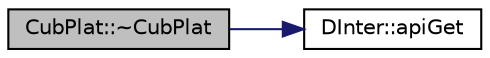 digraph "CubPlat::~CubPlat"
{
 // LATEX_PDF_SIZE
  edge [fontname="Helvetica",fontsize="10",labelfontname="Helvetica",labelfontsize="10"];
  node [fontname="Helvetica",fontsize="10",shape=record];
  rankdir="LR";
  Node1 [label="CubPlat::~CubPlat",height=0.2,width=0.4,color="black", fillcolor="grey75", style="filled", fontcolor="black",tooltip="Destruktor obiektu klasy CubPlat."];
  Node1 -> Node2 [color="midnightblue",fontsize="10",style="solid",fontname="Helvetica"];
  Node2 [label="DInter::apiGet",height=0.2,width=0.4,color="black", fillcolor="white", style="filled",URL="$class_d_inter.html#a3e2df02254e651d89c41ab1e2c0b6961",tooltip="Metoda zwracająca wskaźnik do gnuplota."];
}
